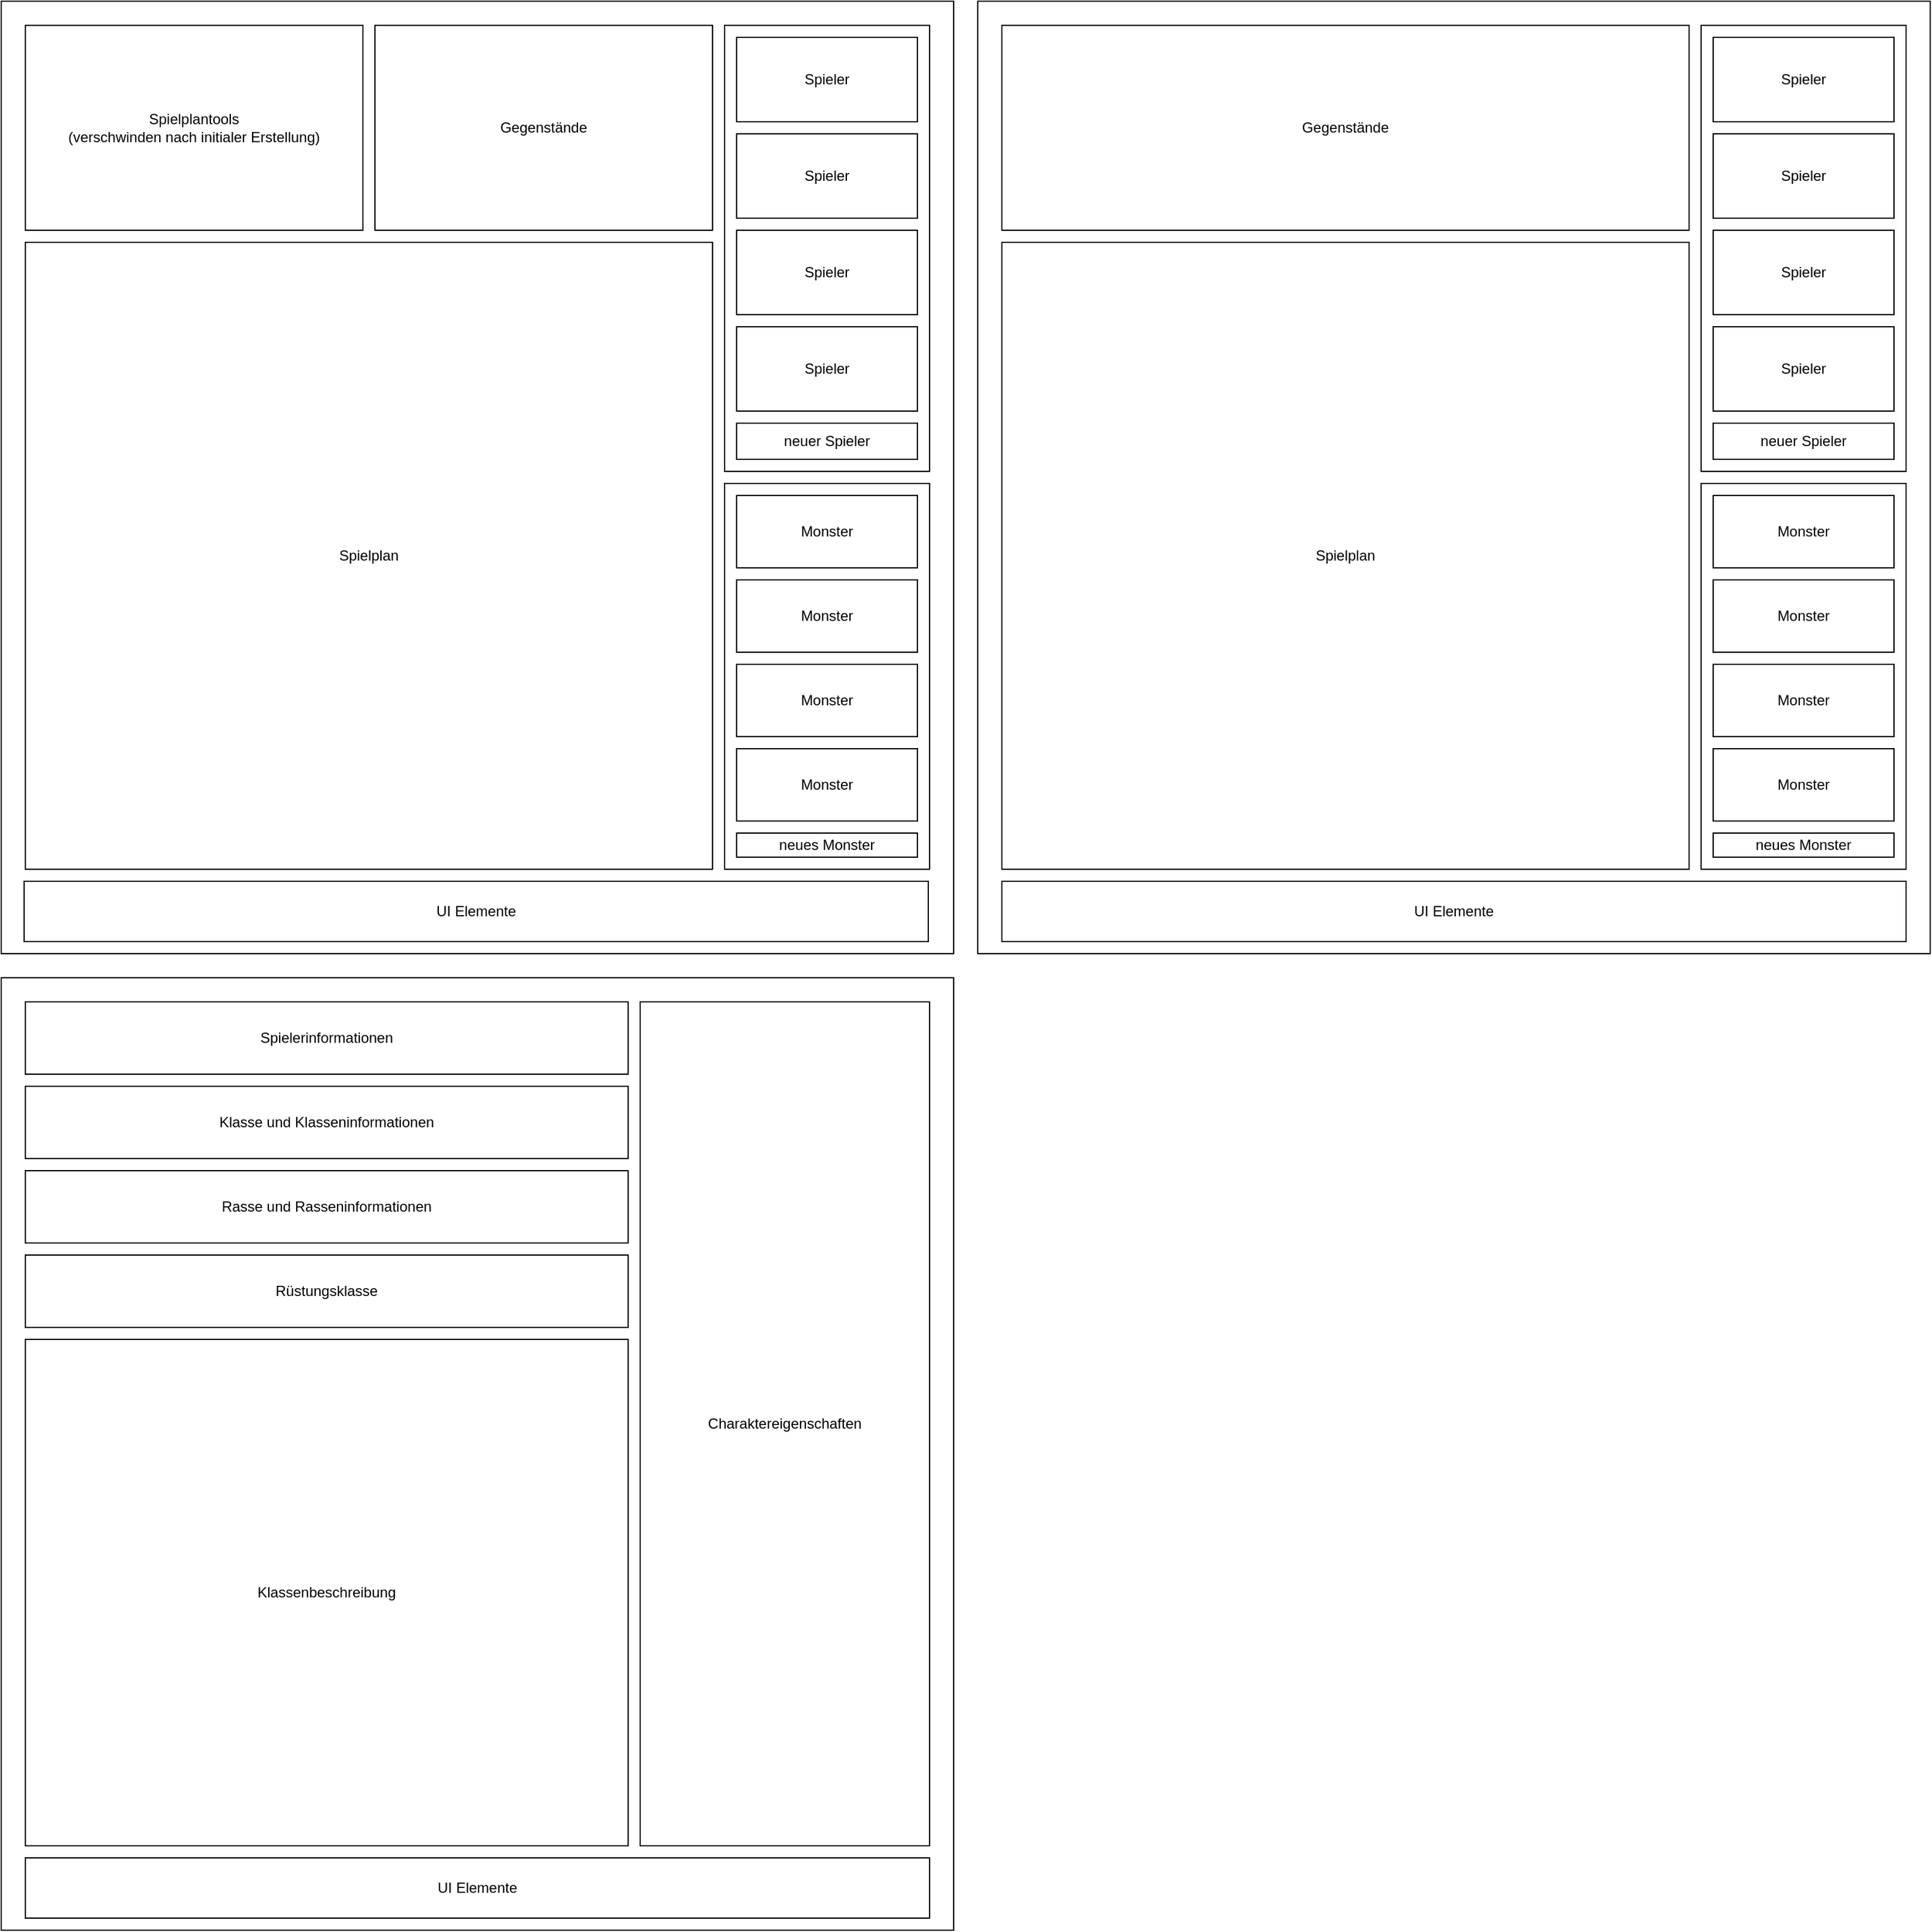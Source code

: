 <mxfile version="20.8.16" type="device"><diagram name="Page-1" id="b_-bShfuGZwMIlJUnsTy"><mxGraphModel dx="1400" dy="892" grid="1" gridSize="10" guides="1" tooltips="1" connect="1" arrows="1" fold="1" page="1" pageScale="1" pageWidth="827" pageHeight="1169" math="0" shadow="0"><root><mxCell id="0"/><mxCell id="1" parent="0"/><mxCell id="CBbjHd2evvGgHSMihm7C-1" value="" style="whiteSpace=wrap;html=1;aspect=fixed;" vertex="1" parent="1"><mxGeometry x="20" y="20" width="790" height="790" as="geometry"/></mxCell><mxCell id="CBbjHd2evvGgHSMihm7C-2" value="" style="rounded=0;whiteSpace=wrap;html=1;" vertex="1" parent="1"><mxGeometry x="620" y="40" width="170" height="370" as="geometry"/></mxCell><mxCell id="CBbjHd2evvGgHSMihm7C-4" value="" style="rounded=0;whiteSpace=wrap;html=1;" vertex="1" parent="1"><mxGeometry x="620" y="420" width="170" height="320" as="geometry"/></mxCell><mxCell id="CBbjHd2evvGgHSMihm7C-5" value="Spielplantools&lt;br&gt;(verschwinden nach initialer Erstellung)" style="rounded=0;whiteSpace=wrap;html=1;" vertex="1" parent="1"><mxGeometry x="40" y="40" width="280" height="170" as="geometry"/></mxCell><mxCell id="CBbjHd2evvGgHSMihm7C-6" value="Gegenstände" style="rounded=0;whiteSpace=wrap;html=1;" vertex="1" parent="1"><mxGeometry x="330" y="40" width="280" height="170" as="geometry"/></mxCell><mxCell id="CBbjHd2evvGgHSMihm7C-7" value="Spieler" style="rounded=0;whiteSpace=wrap;html=1;" vertex="1" parent="1"><mxGeometry x="630" y="50" width="150" height="70" as="geometry"/></mxCell><mxCell id="CBbjHd2evvGgHSMihm7C-8" value="Spieler" style="rounded=0;whiteSpace=wrap;html=1;" vertex="1" parent="1"><mxGeometry x="630" y="130" width="150" height="70" as="geometry"/></mxCell><mxCell id="CBbjHd2evvGgHSMihm7C-9" value="Spieler" style="rounded=0;whiteSpace=wrap;html=1;" vertex="1" parent="1"><mxGeometry x="630" y="210" width="150" height="70" as="geometry"/></mxCell><mxCell id="CBbjHd2evvGgHSMihm7C-10" value="Spieler" style="rounded=0;whiteSpace=wrap;html=1;" vertex="1" parent="1"><mxGeometry x="630" y="290" width="150" height="70" as="geometry"/></mxCell><mxCell id="CBbjHd2evvGgHSMihm7C-11" value="neuer Spieler" style="rounded=0;whiteSpace=wrap;html=1;" vertex="1" parent="1"><mxGeometry x="630" y="370" width="150" height="30" as="geometry"/></mxCell><mxCell id="CBbjHd2evvGgHSMihm7C-12" value="Monster" style="rounded=0;whiteSpace=wrap;html=1;" vertex="1" parent="1"><mxGeometry x="630" y="430" width="150" height="60" as="geometry"/></mxCell><mxCell id="CBbjHd2evvGgHSMihm7C-13" value="Monster" style="rounded=0;whiteSpace=wrap;html=1;" vertex="1" parent="1"><mxGeometry x="630" y="500" width="150" height="60" as="geometry"/></mxCell><mxCell id="CBbjHd2evvGgHSMihm7C-14" value="Monster" style="rounded=0;whiteSpace=wrap;html=1;" vertex="1" parent="1"><mxGeometry x="630" y="570" width="150" height="60" as="geometry"/></mxCell><mxCell id="CBbjHd2evvGgHSMihm7C-15" value="Monster" style="rounded=0;whiteSpace=wrap;html=1;" vertex="1" parent="1"><mxGeometry x="630" y="640" width="150" height="60" as="geometry"/></mxCell><mxCell id="CBbjHd2evvGgHSMihm7C-16" value="neues Monster" style="rounded=0;whiteSpace=wrap;html=1;" vertex="1" parent="1"><mxGeometry x="630" y="710" width="150" height="20" as="geometry"/></mxCell><mxCell id="CBbjHd2evvGgHSMihm7C-17" value="" style="whiteSpace=wrap;html=1;aspect=fixed;" vertex="1" parent="1"><mxGeometry x="20" y="830" width="790" height="790" as="geometry"/></mxCell><mxCell id="CBbjHd2evvGgHSMihm7C-18" value="Charaktereigenschaften" style="rounded=0;whiteSpace=wrap;html=1;" vertex="1" parent="1"><mxGeometry x="550" y="850" width="240" height="700" as="geometry"/></mxCell><mxCell id="CBbjHd2evvGgHSMihm7C-19" value="Spielerinformationen" style="rounded=0;whiteSpace=wrap;html=1;" vertex="1" parent="1"><mxGeometry x="40" y="850" width="500" height="60" as="geometry"/></mxCell><mxCell id="CBbjHd2evvGgHSMihm7C-20" value="Klasse und Klasseninformationen" style="rounded=0;whiteSpace=wrap;html=1;" vertex="1" parent="1"><mxGeometry x="40" y="920" width="500" height="60" as="geometry"/></mxCell><mxCell id="CBbjHd2evvGgHSMihm7C-21" value="Rasse und Rasseninformationen" style="rounded=0;whiteSpace=wrap;html=1;" vertex="1" parent="1"><mxGeometry x="40" y="990" width="500" height="60" as="geometry"/></mxCell><mxCell id="CBbjHd2evvGgHSMihm7C-22" value="Klassenbeschreibung" style="rounded=0;whiteSpace=wrap;html=1;" vertex="1" parent="1"><mxGeometry x="40" y="1130" width="500" height="420" as="geometry"/></mxCell><mxCell id="CBbjHd2evvGgHSMihm7C-40" value="" style="whiteSpace=wrap;html=1;aspect=fixed;" vertex="1" parent="1"><mxGeometry x="830" y="20" width="790" height="790" as="geometry"/></mxCell><mxCell id="CBbjHd2evvGgHSMihm7C-41" value="" style="rounded=0;whiteSpace=wrap;html=1;" vertex="1" parent="1"><mxGeometry x="1430" y="40" width="170" height="370" as="geometry"/></mxCell><mxCell id="CBbjHd2evvGgHSMihm7C-43" value="" style="rounded=0;whiteSpace=wrap;html=1;" vertex="1" parent="1"><mxGeometry x="1430" y="420" width="170" height="320" as="geometry"/></mxCell><mxCell id="CBbjHd2evvGgHSMihm7C-45" value="Gegenstände" style="rounded=0;whiteSpace=wrap;html=1;" vertex="1" parent="1"><mxGeometry x="850" y="40" width="570" height="170" as="geometry"/></mxCell><mxCell id="CBbjHd2evvGgHSMihm7C-46" value="Spieler" style="rounded=0;whiteSpace=wrap;html=1;" vertex="1" parent="1"><mxGeometry x="1440" y="50" width="150" height="70" as="geometry"/></mxCell><mxCell id="CBbjHd2evvGgHSMihm7C-47" value="Spieler" style="rounded=0;whiteSpace=wrap;html=1;" vertex="1" parent="1"><mxGeometry x="1440" y="130" width="150" height="70" as="geometry"/></mxCell><mxCell id="CBbjHd2evvGgHSMihm7C-48" value="Spieler" style="rounded=0;whiteSpace=wrap;html=1;" vertex="1" parent="1"><mxGeometry x="1440" y="210" width="150" height="70" as="geometry"/></mxCell><mxCell id="CBbjHd2evvGgHSMihm7C-49" value="Spieler" style="rounded=0;whiteSpace=wrap;html=1;" vertex="1" parent="1"><mxGeometry x="1440" y="290" width="150" height="70" as="geometry"/></mxCell><mxCell id="CBbjHd2evvGgHSMihm7C-50" value="neuer Spieler" style="rounded=0;whiteSpace=wrap;html=1;" vertex="1" parent="1"><mxGeometry x="1440" y="370" width="150" height="30" as="geometry"/></mxCell><mxCell id="CBbjHd2evvGgHSMihm7C-51" value="Monster" style="rounded=0;whiteSpace=wrap;html=1;" vertex="1" parent="1"><mxGeometry x="1440" y="430" width="150" height="60" as="geometry"/></mxCell><mxCell id="CBbjHd2evvGgHSMihm7C-52" value="Monster" style="rounded=0;whiteSpace=wrap;html=1;" vertex="1" parent="1"><mxGeometry x="1440" y="500" width="150" height="60" as="geometry"/></mxCell><mxCell id="CBbjHd2evvGgHSMihm7C-53" value="Monster" style="rounded=0;whiteSpace=wrap;html=1;" vertex="1" parent="1"><mxGeometry x="1440" y="570" width="150" height="60" as="geometry"/></mxCell><mxCell id="CBbjHd2evvGgHSMihm7C-54" value="Monster" style="rounded=0;whiteSpace=wrap;html=1;" vertex="1" parent="1"><mxGeometry x="1440" y="640" width="150" height="60" as="geometry"/></mxCell><mxCell id="CBbjHd2evvGgHSMihm7C-55" value="neues Monster" style="rounded=0;whiteSpace=wrap;html=1;" vertex="1" parent="1"><mxGeometry x="1440" y="710" width="150" height="20" as="geometry"/></mxCell><mxCell id="CBbjHd2evvGgHSMihm7C-56" value="UI Elemente" style="rounded=0;whiteSpace=wrap;html=1;" vertex="1" parent="1"><mxGeometry x="40" y="1560" width="750" height="50" as="geometry"/></mxCell><mxCell id="CBbjHd2evvGgHSMihm7C-57" value="UI Elemente" style="rounded=0;whiteSpace=wrap;html=1;" vertex="1" parent="1"><mxGeometry x="39" y="750" width="750" height="50" as="geometry"/></mxCell><mxCell id="CBbjHd2evvGgHSMihm7C-58" value="Spielplan" style="rounded=0;whiteSpace=wrap;html=1;" vertex="1" parent="1"><mxGeometry x="40" y="220" width="570" height="520" as="geometry"/></mxCell><mxCell id="CBbjHd2evvGgHSMihm7C-59" value="UI Elemente" style="rounded=0;whiteSpace=wrap;html=1;" vertex="1" parent="1"><mxGeometry x="850" y="750" width="750" height="50" as="geometry"/></mxCell><mxCell id="CBbjHd2evvGgHSMihm7C-60" value="Spielplan" style="rounded=0;whiteSpace=wrap;html=1;" vertex="1" parent="1"><mxGeometry x="850" y="220" width="570" height="520" as="geometry"/></mxCell><mxCell id="CBbjHd2evvGgHSMihm7C-61" value="Rüstungsklasse" style="rounded=0;whiteSpace=wrap;html=1;" vertex="1" parent="1"><mxGeometry x="40" y="1060" width="500" height="60" as="geometry"/></mxCell></root></mxGraphModel></diagram></mxfile>